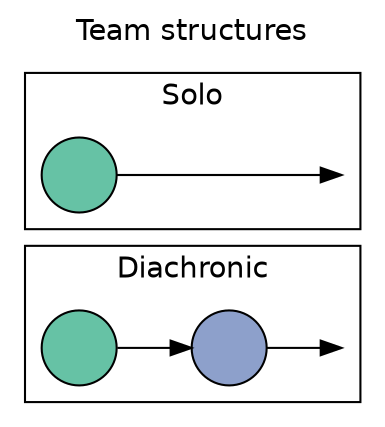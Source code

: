 digraph {
  rankdir=LR;
  label="Team structures";
  labelloc=t;
  fontname=helvetica;
  // bgcolor=transparent;

  node[fontname=helvetica; label=""; style=filled];

  // Set cluster order (top to bottom) by initializing
  // nodes in each cluster starting from bottom to top
  d1, solo;

  // Shapes are projects
  d1, d2, solo[shape=circle];

  // Colors are people
  d1, solo[fillcolor="#66C2A5"];
  d2[fillcolor="#8DA0CB"];

  // Invisible last nodes
  dinv1, soloinv1[style=invis, width=0];


  subgraph cluster1 {
    label="Diachronic";
    d1 -> d2 -> dinv1;
  }

  subgraph cluster2 {
    label="Solo";
    solo -> soloinv1[minlen=2];
  }

}
